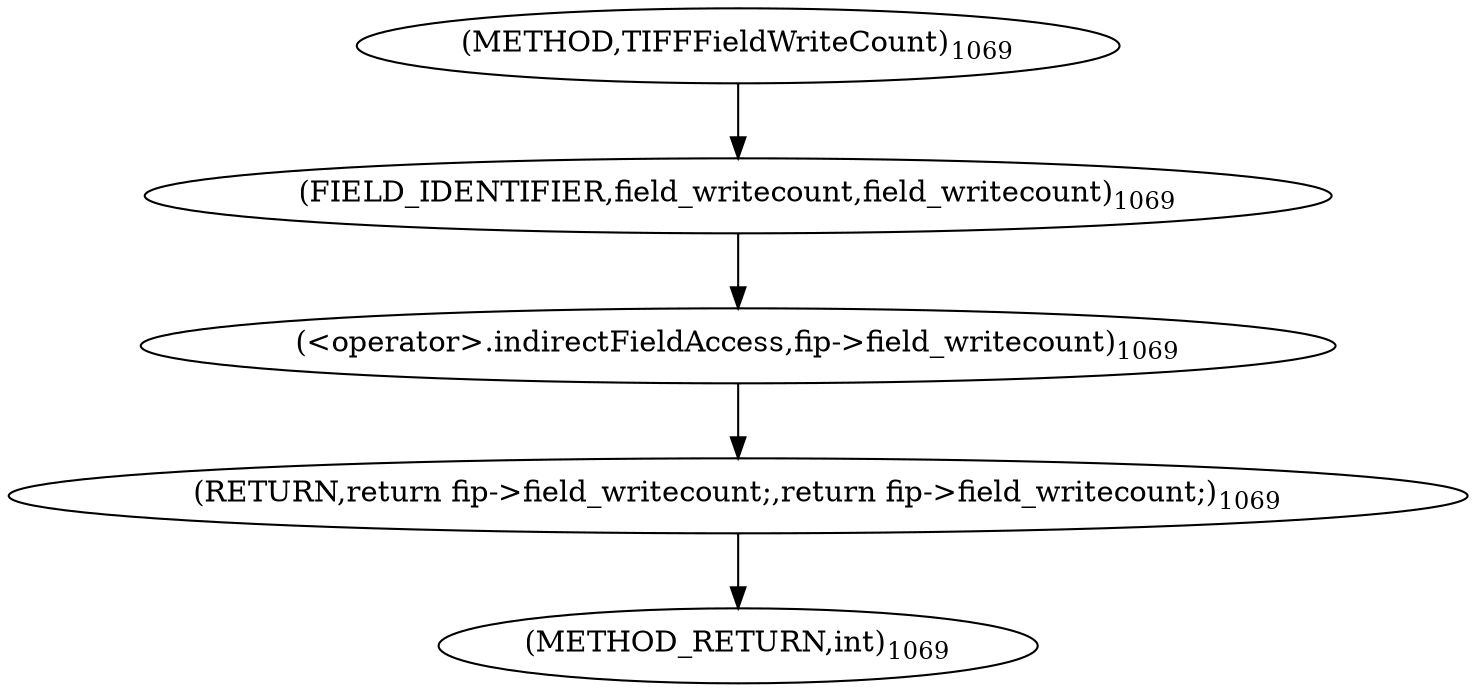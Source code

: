 digraph "TIFFFieldWriteCount" {  
"27727" [label = <(RETURN,return fip-&gt;field_writecount;,return fip-&gt;field_writecount;)<SUB>1069</SUB>> ]
"27728" [label = <(&lt;operator&gt;.indirectFieldAccess,fip-&gt;field_writecount)<SUB>1069</SUB>> ]
"27730" [label = <(FIELD_IDENTIFIER,field_writecount,field_writecount)<SUB>1069</SUB>> ]
"27724" [label = <(METHOD,TIFFFieldWriteCount)<SUB>1069</SUB>> ]
"27731" [label = <(METHOD_RETURN,int)<SUB>1069</SUB>> ]
  "27727" -> "27731" 
  "27728" -> "27727" 
  "27730" -> "27728" 
  "27724" -> "27730" 
}
